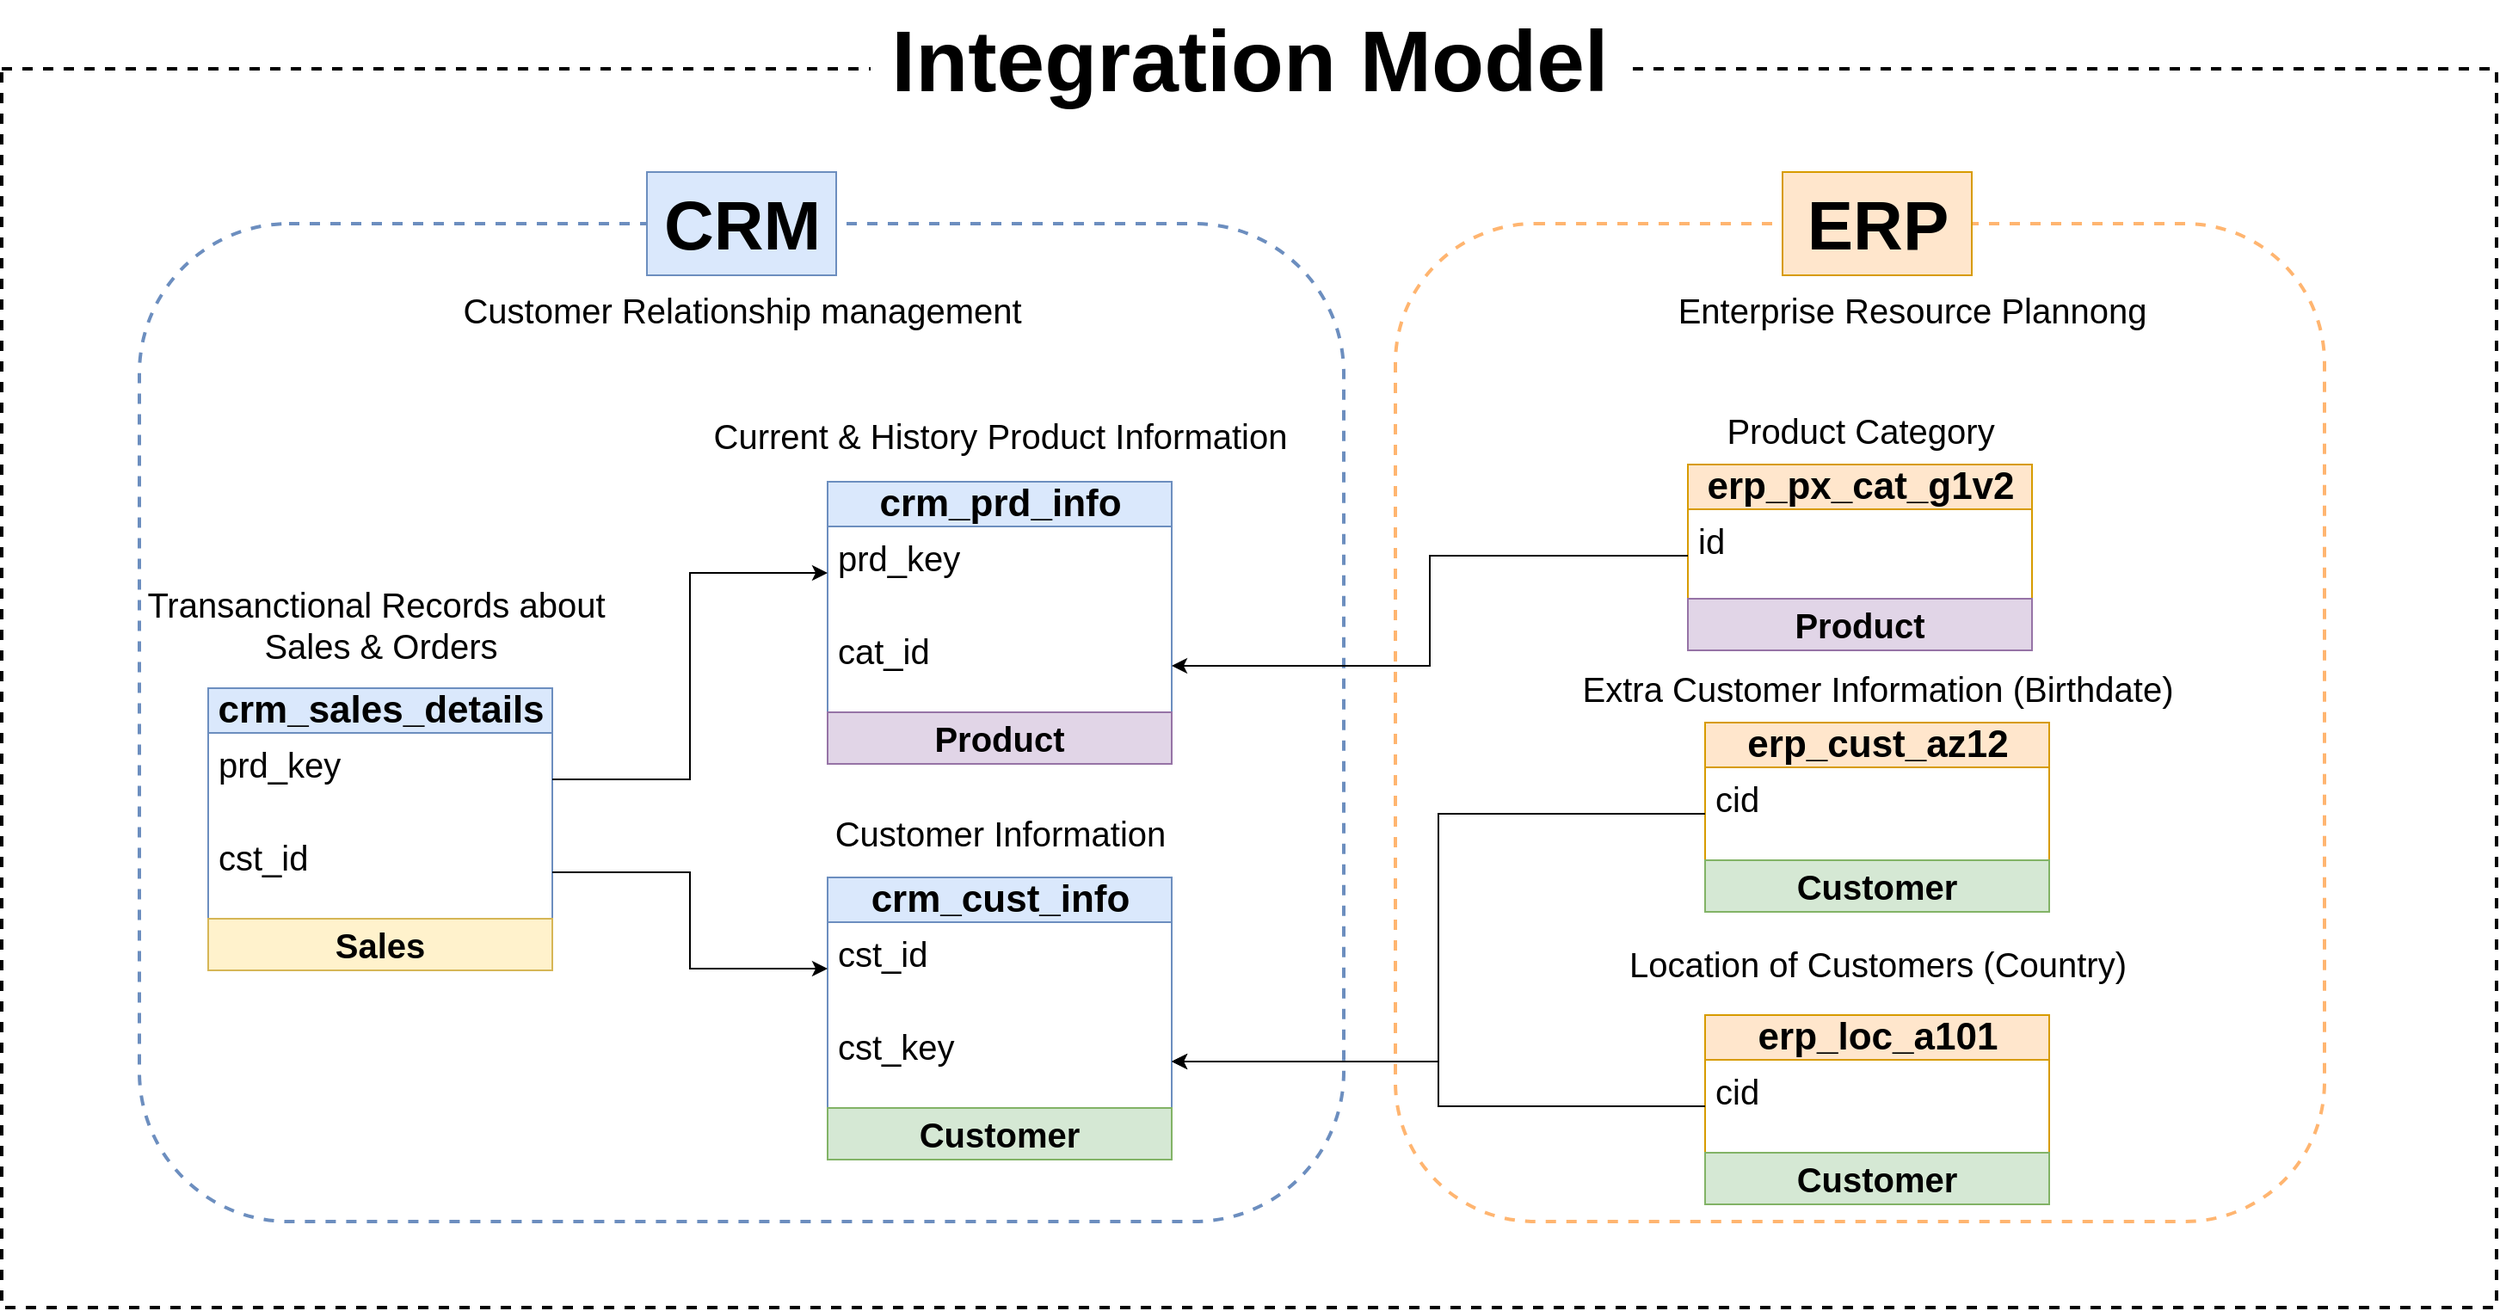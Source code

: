 <mxfile version="27.0.9">
  <diagram name="Page-1" id="smRdYCc8Z4hJ3pXk_26R">
    <mxGraphModel dx="2437" dy="1687" grid="1" gridSize="10" guides="1" tooltips="1" connect="1" arrows="1" fold="1" page="0" pageScale="1" pageWidth="850" pageHeight="1100" math="0" shadow="0">
      <root>
        <mxCell id="0" />
        <mxCell id="1" parent="0" />
        <mxCell id="aG3DPPv0IIERqoOhLIeB-1" value="" style="rounded=0;whiteSpace=wrap;html=1;fillColor=none;dashed=1;strokeWidth=2;" vertex="1" parent="1">
          <mxGeometry x="-320" y="-80" width="1450" height="720" as="geometry" />
        </mxCell>
        <mxCell id="fv1WN9KDxiz53P-41Ber-55" value="" style="rounded=1;whiteSpace=wrap;html=1;fillColor=none;dashed=1;strokeColor=#FFB570;strokeWidth=2;" parent="1" vertex="1">
          <mxGeometry x="490" y="10" width="540" height="580" as="geometry" />
        </mxCell>
        <mxCell id="fv1WN9KDxiz53P-41Ber-46" value="&lt;font color=&quot;#000000&quot;&gt;&lt;span style=&quot;font-size: 22px;&quot;&gt;&lt;b&gt;erp_px_cat_g1v2&lt;/b&gt;&lt;/span&gt;&lt;/font&gt;" style="swimlane;fontStyle=0;childLayout=stackLayout;horizontal=1;startSize=26;fillColor=#ffe6cc;horizontalStack=0;resizeParent=1;resizeParentMax=0;resizeLast=0;collapsible=1;marginBottom=0;html=1;strokeColor=#d79b00;" parent="1" vertex="1">
          <mxGeometry x="660" y="150" width="200" height="80" as="geometry" />
        </mxCell>
        <mxCell id="fv1WN9KDxiz53P-41Ber-47" value="&lt;font style=&quot;font-size: 20px;&quot;&gt;id&lt;/font&gt;" style="text;strokeColor=none;fillColor=none;align=left;verticalAlign=top;spacingLeft=4;spacingRight=4;overflow=hidden;rotatable=0;points=[[0,0.5],[1,0.5]];portConstraint=eastwest;whiteSpace=wrap;html=1;" parent="fv1WN9KDxiz53P-41Ber-46" vertex="1">
          <mxGeometry y="26" width="200" height="54" as="geometry" />
        </mxCell>
        <mxCell id="fv1WN9KDxiz53P-41Ber-53" value="" style="rounded=1;whiteSpace=wrap;html=1;fillColor=none;strokeColor=#6c8ebf;dashed=1;strokeWidth=2;" parent="1" vertex="1">
          <mxGeometry x="-240" y="10" width="700" height="580" as="geometry" />
        </mxCell>
        <mxCell id="fv1WN9KDxiz53P-41Ber-16" value="&lt;b&gt;&lt;font style=&quot;color: rgb(0, 0, 0); font-size: 22px;&quot;&gt;crm_cust_info&lt;/font&gt;&lt;/b&gt;" style="swimlane;fontStyle=0;childLayout=stackLayout;horizontal=1;startSize=26;fillColor=#dae8fc;horizontalStack=0;resizeParent=1;resizeParentMax=0;resizeLast=0;collapsible=1;marginBottom=0;html=1;strokeColor=#6c8ebf;" parent="1" vertex="1">
          <mxGeometry x="160" y="390" width="200" height="134" as="geometry" />
        </mxCell>
        <mxCell id="fv1WN9KDxiz53P-41Ber-17" value="&lt;font style=&quot;font-size: 20px;&quot;&gt;cst_id&lt;/font&gt;" style="text;strokeColor=none;fillColor=none;align=left;verticalAlign=top;spacingLeft=4;spacingRight=4;overflow=hidden;rotatable=0;points=[[0,0.5],[1,0.5]];portConstraint=eastwest;whiteSpace=wrap;html=1;" parent="fv1WN9KDxiz53P-41Ber-16" vertex="1">
          <mxGeometry y="26" width="200" height="54" as="geometry" />
        </mxCell>
        <mxCell id="fv1WN9KDxiz53P-41Ber-32" value="&lt;font style=&quot;font-size: 20px;&quot;&gt;cst_key&lt;/font&gt;" style="text;strokeColor=none;fillColor=none;align=left;verticalAlign=top;spacingLeft=4;spacingRight=4;overflow=hidden;rotatable=0;points=[[0,0.5],[1,0.5]];portConstraint=eastwest;whiteSpace=wrap;html=1;" parent="fv1WN9KDxiz53P-41Ber-16" vertex="1">
          <mxGeometry y="80" width="200" height="54" as="geometry" />
        </mxCell>
        <mxCell id="fv1WN9KDxiz53P-41Ber-20" value="&lt;b&gt;&lt;font style=&quot;color: rgb(0, 0, 0); font-size: 22px;&quot;&gt;crm_prd_info&lt;/font&gt;&lt;/b&gt;" style="swimlane;fontStyle=0;childLayout=stackLayout;horizontal=1;startSize=26;fillColor=#dae8fc;horizontalStack=0;resizeParent=1;resizeParentMax=0;resizeLast=0;collapsible=1;marginBottom=0;html=1;strokeColor=#6c8ebf;" parent="1" vertex="1">
          <mxGeometry x="160" y="160" width="200" height="134" as="geometry" />
        </mxCell>
        <mxCell id="fv1WN9KDxiz53P-41Ber-21" value="&lt;font style=&quot;font-size: 20px;&quot;&gt;prd_key&lt;/font&gt;" style="text;strokeColor=none;fillColor=none;align=left;verticalAlign=top;spacingLeft=4;spacingRight=4;overflow=hidden;rotatable=0;points=[[0,0.5],[1,0.5]];portConstraint=eastwest;whiteSpace=wrap;html=1;" parent="fv1WN9KDxiz53P-41Ber-20" vertex="1">
          <mxGeometry y="26" width="200" height="54" as="geometry" />
        </mxCell>
        <mxCell id="kB0hrXeKhvXMTsMtcmrx-8" value="&lt;font style=&quot;font-size: 20px;&quot;&gt;cat_id&lt;/font&gt;" style="text;strokeColor=none;fillColor=none;align=left;verticalAlign=top;spacingLeft=4;spacingRight=4;overflow=hidden;rotatable=0;points=[[0,0.5],[1,0.5]];portConstraint=eastwest;whiteSpace=wrap;html=1;" parent="fv1WN9KDxiz53P-41Ber-20" vertex="1">
          <mxGeometry y="80" width="200" height="54" as="geometry" />
        </mxCell>
        <mxCell id="fv1WN9KDxiz53P-41Ber-22" value="&lt;b&gt;&lt;font style=&quot;color: rgb(0, 0, 0); font-size: 22px;&quot;&gt;crm_sales_details&lt;/font&gt;&lt;/b&gt;" style="swimlane;fontStyle=0;childLayout=stackLayout;horizontal=1;startSize=26;fillColor=#dae8fc;horizontalStack=0;resizeParent=1;resizeParentMax=0;resizeLast=0;collapsible=1;marginBottom=0;html=1;strokeColor=#6c8ebf;" parent="1" vertex="1">
          <mxGeometry x="-200" y="280" width="200" height="134" as="geometry" />
        </mxCell>
        <mxCell id="fv1WN9KDxiz53P-41Ber-23" value="&lt;font style=&quot;font-size: 20px;&quot;&gt;prd_key&lt;/font&gt;" style="text;strokeColor=none;fillColor=none;align=left;verticalAlign=top;spacingLeft=4;spacingRight=4;overflow=hidden;rotatable=0;points=[[0,0.5],[1,0.5]];portConstraint=eastwest;whiteSpace=wrap;html=1;" parent="fv1WN9KDxiz53P-41Ber-22" vertex="1">
          <mxGeometry y="26" width="200" height="54" as="geometry" />
        </mxCell>
        <mxCell id="fv1WN9KDxiz53P-41Ber-24" value="&lt;font style=&quot;font-size: 20px;&quot;&gt;cst_id&lt;/font&gt;" style="text;strokeColor=none;fillColor=none;align=left;verticalAlign=top;spacingLeft=4;spacingRight=4;overflow=hidden;rotatable=0;points=[[0,0.5],[1,0.5]];portConstraint=eastwest;whiteSpace=wrap;html=1;" parent="fv1WN9KDxiz53P-41Ber-22" vertex="1">
          <mxGeometry y="80" width="200" height="54" as="geometry" />
        </mxCell>
        <mxCell id="fv1WN9KDxiz53P-41Ber-26" style="edgeStyle=orthogonalEdgeStyle;rounded=0;orthogonalLoop=1;jettySize=auto;html=1;entryX=0;entryY=0.5;entryDx=0;entryDy=0;" parent="1" source="fv1WN9KDxiz53P-41Ber-24" target="fv1WN9KDxiz53P-41Ber-17" edge="1">
          <mxGeometry relative="1" as="geometry" />
        </mxCell>
        <mxCell id="fv1WN9KDxiz53P-41Ber-28" style="edgeStyle=orthogonalEdgeStyle;rounded=0;orthogonalLoop=1;jettySize=auto;html=1;entryX=0;entryY=0.5;entryDx=0;entryDy=0;" parent="1" source="fv1WN9KDxiz53P-41Ber-23" target="fv1WN9KDxiz53P-41Ber-21" edge="1">
          <mxGeometry relative="1" as="geometry" />
        </mxCell>
        <mxCell id="fv1WN9KDxiz53P-41Ber-29" value="&lt;font style=&quot;font-size: 50px;&quot;&gt;&lt;b style=&quot;&quot;&gt;Integration Model&lt;/b&gt;&lt;/font&gt;" style="text;html=1;align=center;verticalAlign=middle;resizable=0;points=[];autosize=1;strokeColor=none;fillColor=default;" parent="1" vertex="1">
          <mxGeometry x="185" y="-120" width="440" height="70" as="geometry" />
        </mxCell>
        <mxCell id="fv1WN9KDxiz53P-41Ber-30" value="&lt;font color=&quot;#000000&quot;&gt;&lt;span style=&quot;font-size: 22px;&quot;&gt;&lt;b&gt;erp_cust_az12&lt;/b&gt;&lt;/span&gt;&lt;/font&gt;" style="swimlane;fontStyle=0;childLayout=stackLayout;horizontal=1;startSize=26;fillColor=#ffe6cc;horizontalStack=0;resizeParent=1;resizeParentMax=0;resizeLast=0;collapsible=1;marginBottom=0;html=1;strokeColor=#d79b00;" parent="1" vertex="1">
          <mxGeometry x="670" y="300" width="200" height="80" as="geometry" />
        </mxCell>
        <mxCell id="fv1WN9KDxiz53P-41Ber-31" value="&lt;font style=&quot;font-size: 20px;&quot;&gt;cid&lt;/font&gt;" style="text;strokeColor=none;fillColor=none;align=left;verticalAlign=top;spacingLeft=4;spacingRight=4;overflow=hidden;rotatable=0;points=[[0,0.5],[1,0.5]];portConstraint=eastwest;whiteSpace=wrap;html=1;" parent="fv1WN9KDxiz53P-41Ber-30" vertex="1">
          <mxGeometry y="26" width="200" height="54" as="geometry" />
        </mxCell>
        <mxCell id="fv1WN9KDxiz53P-41Ber-34" value="&lt;font style=&quot;font-size: 20px;&quot;&gt;Customer Information&lt;/font&gt;" style="text;html=1;align=center;verticalAlign=middle;resizable=0;points=[];autosize=1;strokeColor=none;fillColor=none;" parent="1" vertex="1">
          <mxGeometry x="150" y="344" width="220" height="40" as="geometry" />
        </mxCell>
        <mxCell id="fv1WN9KDxiz53P-41Ber-35" value="&lt;font style=&quot;font-size: 20px;&quot;&gt;Current &amp;amp; History Product Information&lt;/font&gt;" style="text;html=1;align=center;verticalAlign=middle;resizable=0;points=[];autosize=1;strokeColor=none;fillColor=none;" parent="1" vertex="1">
          <mxGeometry x="80" y="113" width="360" height="40" as="geometry" />
        </mxCell>
        <mxCell id="fv1WN9KDxiz53P-41Ber-36" value="&lt;font style=&quot;font-size: 20px;&quot;&gt;Transanctional Records about&amp;nbsp;&lt;/font&gt;&lt;div&gt;&lt;font style=&quot;font-size: 20px;&quot;&gt;Sales &amp;amp; Orders&lt;/font&gt;&lt;/div&gt;" style="text;html=1;align=center;verticalAlign=middle;resizable=0;points=[];autosize=1;strokeColor=none;fillColor=none;" parent="1" vertex="1">
          <mxGeometry x="-250" y="213" width="300" height="60" as="geometry" />
        </mxCell>
        <mxCell id="fv1WN9KDxiz53P-41Ber-37" value="&lt;font style=&quot;font-size: 20px;&quot;&gt;Extra Customer Information (Birthdate)&lt;/font&gt;" style="text;html=1;align=center;verticalAlign=middle;resizable=0;points=[];autosize=1;strokeColor=none;fillColor=none;" parent="1" vertex="1">
          <mxGeometry x="585" y="260" width="370" height="40" as="geometry" />
        </mxCell>
        <mxCell id="fv1WN9KDxiz53P-41Ber-39" style="edgeStyle=orthogonalEdgeStyle;rounded=0;orthogonalLoop=1;jettySize=auto;html=1;entryX=1;entryY=0.5;entryDx=0;entryDy=0;" parent="1" source="fv1WN9KDxiz53P-41Ber-31" target="fv1WN9KDxiz53P-41Ber-32" edge="1">
          <mxGeometry relative="1" as="geometry" />
        </mxCell>
        <mxCell id="fv1WN9KDxiz53P-41Ber-40" value="&lt;font color=&quot;#000000&quot;&gt;&lt;span style=&quot;font-size: 22px;&quot;&gt;&lt;b&gt;erp_loc_a101&lt;/b&gt;&lt;/span&gt;&lt;/font&gt;" style="swimlane;fontStyle=0;childLayout=stackLayout;horizontal=1;startSize=26;fillColor=#ffe6cc;horizontalStack=0;resizeParent=1;resizeParentMax=0;resizeLast=0;collapsible=1;marginBottom=0;html=1;strokeColor=#d79b00;" parent="1" vertex="1">
          <mxGeometry x="670" y="470" width="200" height="80" as="geometry" />
        </mxCell>
        <mxCell id="fv1WN9KDxiz53P-41Ber-41" value="&lt;font style=&quot;font-size: 20px;&quot;&gt;cid&lt;/font&gt;" style="text;strokeColor=none;fillColor=none;align=left;verticalAlign=top;spacingLeft=4;spacingRight=4;overflow=hidden;rotatable=0;points=[[0,0.5],[1,0.5]];portConstraint=eastwest;whiteSpace=wrap;html=1;" parent="fv1WN9KDxiz53P-41Ber-40" vertex="1">
          <mxGeometry y="26" width="200" height="54" as="geometry" />
        </mxCell>
        <mxCell id="fv1WN9KDxiz53P-41Ber-44" style="edgeStyle=orthogonalEdgeStyle;rounded=0;orthogonalLoop=1;jettySize=auto;html=1;entryX=1;entryY=0.5;entryDx=0;entryDy=0;" parent="1" source="fv1WN9KDxiz53P-41Ber-41" target="fv1WN9KDxiz53P-41Ber-32" edge="1">
          <mxGeometry relative="1" as="geometry" />
        </mxCell>
        <mxCell id="fv1WN9KDxiz53P-41Ber-45" value="&lt;font style=&quot;font-size: 20px;&quot;&gt;Location of Customers (Country)&lt;/font&gt;" style="text;html=1;align=center;verticalAlign=middle;resizable=0;points=[];autosize=1;strokeColor=none;fillColor=none;" parent="1" vertex="1">
          <mxGeometry x="615" y="420" width="310" height="40" as="geometry" />
        </mxCell>
        <mxCell id="fv1WN9KDxiz53P-41Ber-48" value="&lt;font style=&quot;font-size: 20px;&quot;&gt;Product Category&lt;/font&gt;" style="text;html=1;align=center;verticalAlign=middle;resizable=0;points=[];autosize=1;strokeColor=none;fillColor=none;" parent="1" vertex="1">
          <mxGeometry x="670" y="110" width="180" height="40" as="geometry" />
        </mxCell>
        <mxCell id="fv1WN9KDxiz53P-41Ber-54" value="&lt;font style=&quot;font-size: 40px; color: rgb(0, 0, 0);&quot;&gt;&lt;b&gt;CRM&lt;/b&gt;&lt;/font&gt;" style="text;html=1;align=center;verticalAlign=middle;resizable=0;points=[];autosize=1;strokeColor=#6c8ebf;fillColor=#dae8fc;" parent="1" vertex="1">
          <mxGeometry x="55" y="-20" width="110" height="60" as="geometry" />
        </mxCell>
        <mxCell id="fv1WN9KDxiz53P-41Ber-56" value="&lt;font style=&quot;font-size: 40px; color: rgb(0, 0, 0);&quot;&gt;&lt;b&gt;ERP&lt;/b&gt;&lt;/font&gt;" style="text;html=1;align=center;verticalAlign=middle;resizable=0;points=[];autosize=1;strokeColor=#d79b00;fillColor=#ffe6cc;" parent="1" vertex="1">
          <mxGeometry x="715" y="-20" width="110" height="60" as="geometry" />
        </mxCell>
        <mxCell id="kB0hrXeKhvXMTsMtcmrx-1" value="&lt;b&gt;&lt;font style=&quot;font-size: 20px; color: rgb(0, 0, 0);&quot;&gt;Product&lt;/font&gt;&lt;/b&gt;" style="text;html=1;strokeColor=#9673a6;fillColor=#e1d5e7;align=center;verticalAlign=middle;whiteSpace=wrap;overflow=hidden;" parent="1" vertex="1">
          <mxGeometry x="160" y="294" width="200" height="30" as="geometry" />
        </mxCell>
        <mxCell id="kB0hrXeKhvXMTsMtcmrx-2" value="&lt;b&gt;&lt;font style=&quot;font-size: 20px; color: rgb(0, 0, 0);&quot;&gt;Product&lt;/font&gt;&lt;/b&gt;" style="text;html=1;strokeColor=#9673a6;fillColor=#e1d5e7;align=center;verticalAlign=middle;whiteSpace=wrap;overflow=hidden;" parent="1" vertex="1">
          <mxGeometry x="660" y="228" width="200" height="30" as="geometry" />
        </mxCell>
        <mxCell id="kB0hrXeKhvXMTsMtcmrx-3" value="&lt;b&gt;&lt;font style=&quot;font-size: 20px; color: rgb(0, 0, 0);&quot;&gt;Customer&lt;/font&gt;&lt;/b&gt;" style="text;html=1;strokeColor=#82b366;fillColor=#d5e8d4;align=center;verticalAlign=middle;whiteSpace=wrap;overflow=hidden;" parent="1" vertex="1">
          <mxGeometry x="160" y="524" width="200" height="30" as="geometry" />
        </mxCell>
        <mxCell id="kB0hrXeKhvXMTsMtcmrx-4" value="&lt;b&gt;&lt;font style=&quot;font-size: 20px; color: rgb(0, 0, 0);&quot;&gt;Customer&lt;/font&gt;&lt;/b&gt;" style="text;html=1;strokeColor=#82b366;fillColor=#d5e8d4;align=center;verticalAlign=middle;whiteSpace=wrap;overflow=hidden;" parent="1" vertex="1">
          <mxGeometry x="670" y="380" width="200" height="30" as="geometry" />
        </mxCell>
        <mxCell id="kB0hrXeKhvXMTsMtcmrx-5" value="&lt;b&gt;&lt;font style=&quot;font-size: 20px; color: rgb(0, 0, 0);&quot;&gt;Customer&lt;/font&gt;&lt;/b&gt;" style="text;html=1;strokeColor=#82b366;fillColor=#d5e8d4;align=center;verticalAlign=middle;whiteSpace=wrap;overflow=hidden;" parent="1" vertex="1">
          <mxGeometry x="670" y="550" width="200" height="30" as="geometry" />
        </mxCell>
        <mxCell id="kB0hrXeKhvXMTsMtcmrx-6" value="&lt;b&gt;&lt;font style=&quot;font-size: 20px; color: rgb(0, 0, 0);&quot;&gt;Sales&lt;/font&gt;&lt;/b&gt;" style="text;html=1;strokeColor=#d6b656;fillColor=#fff2cc;align=center;verticalAlign=middle;whiteSpace=wrap;overflow=hidden;" parent="1" vertex="1">
          <mxGeometry x="-200" y="414" width="200" height="30" as="geometry" />
        </mxCell>
        <mxCell id="kB0hrXeKhvXMTsMtcmrx-9" style="edgeStyle=orthogonalEdgeStyle;rounded=0;orthogonalLoop=1;jettySize=auto;html=1;" parent="1" source="fv1WN9KDxiz53P-41Ber-47" target="kB0hrXeKhvXMTsMtcmrx-8" edge="1">
          <mxGeometry relative="1" as="geometry" />
        </mxCell>
        <mxCell id="aG3DPPv0IIERqoOhLIeB-2" value="&lt;font style=&quot;font-size: 20px;&quot;&gt;Customer Relationship management&lt;/font&gt;" style="text;html=1;align=center;verticalAlign=middle;resizable=0;points=[];autosize=1;strokeColor=none;fillColor=none;fontSize=16;" vertex="1" parent="1">
          <mxGeometry x="-65" y="40" width="350" height="40" as="geometry" />
        </mxCell>
        <mxCell id="aG3DPPv0IIERqoOhLIeB-3" value="&lt;font style=&quot;font-size: 20px;&quot;&gt;Enterprise Resource Plannong&lt;/font&gt;" style="text;html=1;align=center;verticalAlign=middle;resizable=0;points=[];autosize=1;strokeColor=none;fillColor=none;fontSize=16;" vertex="1" parent="1">
          <mxGeometry x="640" y="40" width="300" height="40" as="geometry" />
        </mxCell>
      </root>
    </mxGraphModel>
  </diagram>
</mxfile>
